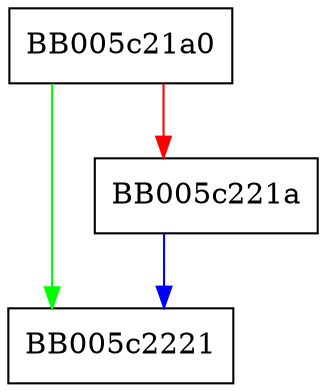 digraph EVP_CIPHER_CTX_set_num {
  node [shape="box"];
  graph [splines=ortho];
  BB005c21a0 -> BB005c2221 [color="green"];
  BB005c21a0 -> BB005c221a [color="red"];
  BB005c221a -> BB005c2221 [color="blue"];
}